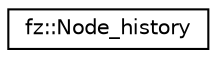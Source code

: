 digraph "Graphical Class Hierarchy"
{
 // LATEX_PDF_SIZE
  edge [fontname="Helvetica",fontsize="10",labelfontname="Helvetica",labelfontsize="10"];
  node [fontname="Helvetica",fontsize="10",shape=record];
  rankdir="LR";
  Node0 [label="fz::Node_history",height=0.2,width=0.4,color="black", fillcolor="white", style="filled",URL="$structfz_1_1Node__history.html",tooltip="Log history by Node expressed as a list of Log chunks and a list of Log entries for each Node for whi..."];
}
